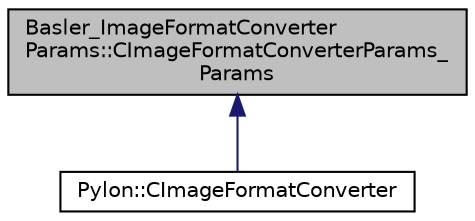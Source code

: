 digraph "Basler_ImageFormatConverterParams::CImageFormatConverterParams_Params"
{
  edge [fontname="Helvetica",fontsize="10",labelfontname="Helvetica",labelfontsize="10"];
  node [fontname="Helvetica",fontsize="10",shape=record];
  Node1 [label="Basler_ImageFormatConverter\lParams::CImageFormatConverterParams_\lParams",height=0.2,width=0.4,color="black", fillcolor="grey75", style="filled", fontcolor="black"];
  Node1 -> Node2 [dir="back",color="midnightblue",fontsize="10",style="solid",fontname="Helvetica"];
  Node2 [label="Pylon::CImageFormatConverter",height=0.2,width=0.4,color="black", fillcolor="white", style="filled",URL="$class_pylon_1_1_c_image_format_converter.html",tooltip="Creates new images by converting a source image to another format. "];
}
